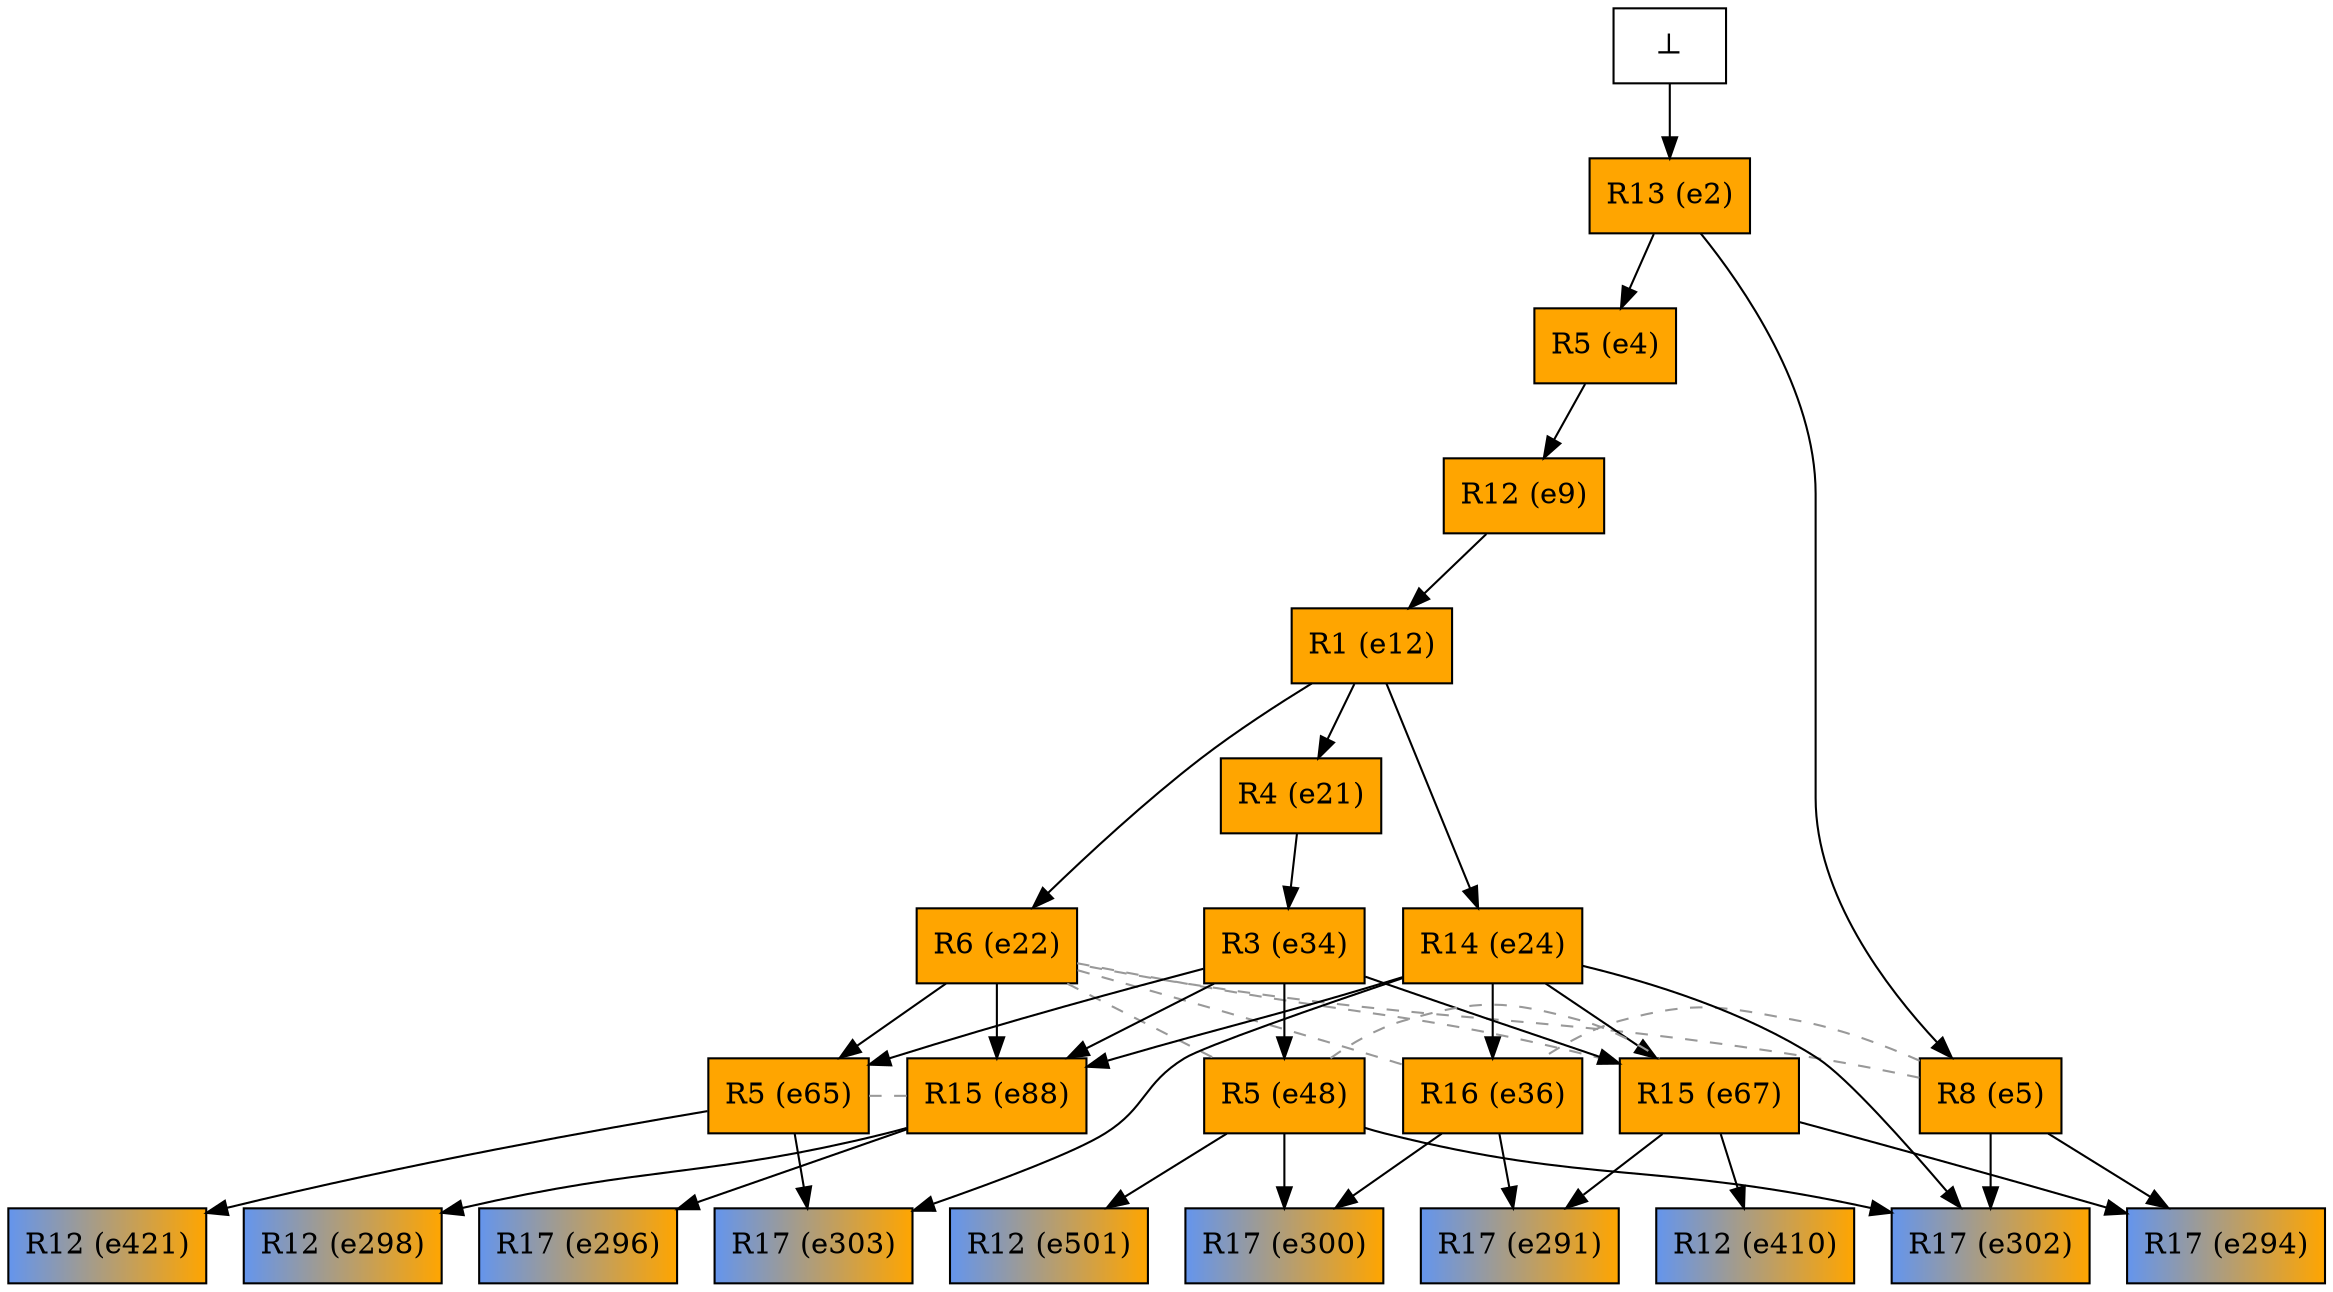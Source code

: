 digraph test {
  e2 -> e4;
  e2 -> e5;
  e4 -> e9;
  e9 -> e12;
  e12 -> e21;
  e12 -> e22;
  e12 -> e24;
  e21 -> e34;
  e24 -> e36;
  e34 -> e48;
  e22 -> e65;
  e34 -> e65;
  e24 -> e67;
  e34 -> e67;
  e22 -> e88;
  e24 -> e88;
  e34 -> e88;
  e36 -> e291;
  e67 -> e291;
  e5 -> e294;
  e67 -> e294;
  e88 -> e296;
  e88 -> e298;
  e36 -> e300;
  e48 -> e300;
  e5 -> e302;
  e24 -> e302;
  e48 -> e302;
  e24 -> e303;
  e65 -> e303;
  e67 -> e410;
  e65 -> e421;
  e48 -> e501;
  e0 -> e2;

//conflicts
  e5 -> e22 [arrowhead=none color=gray60 style=dashed constraint=false];
  e5 -> e36 [arrowhead=none color=gray60 style=dashed constraint=false];
  e22 -> e36 [arrowhead=none color=gray60 style=dashed constraint=false];
  e22 -> e48 [arrowhead=none color=gray60 style=dashed constraint=false];
  e22 -> e67 [arrowhead=none color=gray60 style=dashed constraint=false];
  e48 -> e67 [arrowhead=none color=gray60 style=dashed constraint=false];
  e65 -> e88 [arrowhead=none color=gray60 style=dashed constraint=false];

  e2 [color="black" fillcolor="orange:orange" label="R13 (e2)" shape=box style=filled];
  e4 [color="black" fillcolor="orange:orange" label="R5 (e4)" shape=box style=filled];
  e5 [color="black" fillcolor="orange:orange" label="R8 (e5)" shape=box style=filled];
  e9 [color="black" fillcolor="orange:orange" label="R12 (e9)" shape=box style=filled];
  e12 [color="black" fillcolor="orange:orange" label="R1 (e12)" shape=box style=filled];
  e21 [color="black" fillcolor="orange:orange" label="R4 (e21)" shape=box style=filled];
  e22 [color="black" fillcolor="orange:orange" label="R6 (e22)" shape=box style=filled];
  e24 [color="black" fillcolor="orange:orange" label="R14 (e24)" shape=box style=filled];
  e34 [color="black" fillcolor="orange:orange" label="R3 (e34)" shape=box style=filled];
  e36 [color="black" fillcolor="orange:orange" label="R16 (e36)" shape=box style=filled];
  e48 [color="black" fillcolor="orange:orange" label="R5 (e48)" shape=box style=filled];
  e65 [color="black" fillcolor="orange:orange" label="R5 (e65)" shape=box style=filled];
  e67 [color="black" fillcolor="orange:orange" label="R15 (e67)" shape=box style=filled];
  e88 [color="black" fillcolor="orange:orange" label="R15 (e88)" shape=box style=filled];
  e291 [color="black" fillcolor="cornflowerblue:orange" label="R17 (e291)" shape=box style=filled];
  e294 [color="black" fillcolor="cornflowerblue:orange" label="R17 (e294)" shape=box style=filled];
  e296 [color="black" fillcolor="cornflowerblue:orange" label="R17 (e296)" shape=box style=filled];
  e298 [color="black" fillcolor="cornflowerblue:orange" label="R12 (e298)" shape=box style=filled];
  e300 [color="black" fillcolor="cornflowerblue:orange" label="R17 (e300)" shape=box style=filled];
  e302 [color="black" fillcolor="cornflowerblue:orange" label="R17 (e302)" shape=box style=filled];
  e303 [color="black" fillcolor="cornflowerblue:orange" label="R17 (e303)" shape=box style=filled];
  e410 [color="black" fillcolor="cornflowerblue:orange" label="R12 (e410)" shape=box style=filled];
  e421 [color="black" fillcolor="cornflowerblue:orange" label="R12 (e421)" shape=box style=filled];
  e501 [color="black" fillcolor="cornflowerblue:orange" label="R12 (e501)" shape=box style=filled];
  e0 [fillcolor="white" label="⊥" shape=box style=filled];
}
